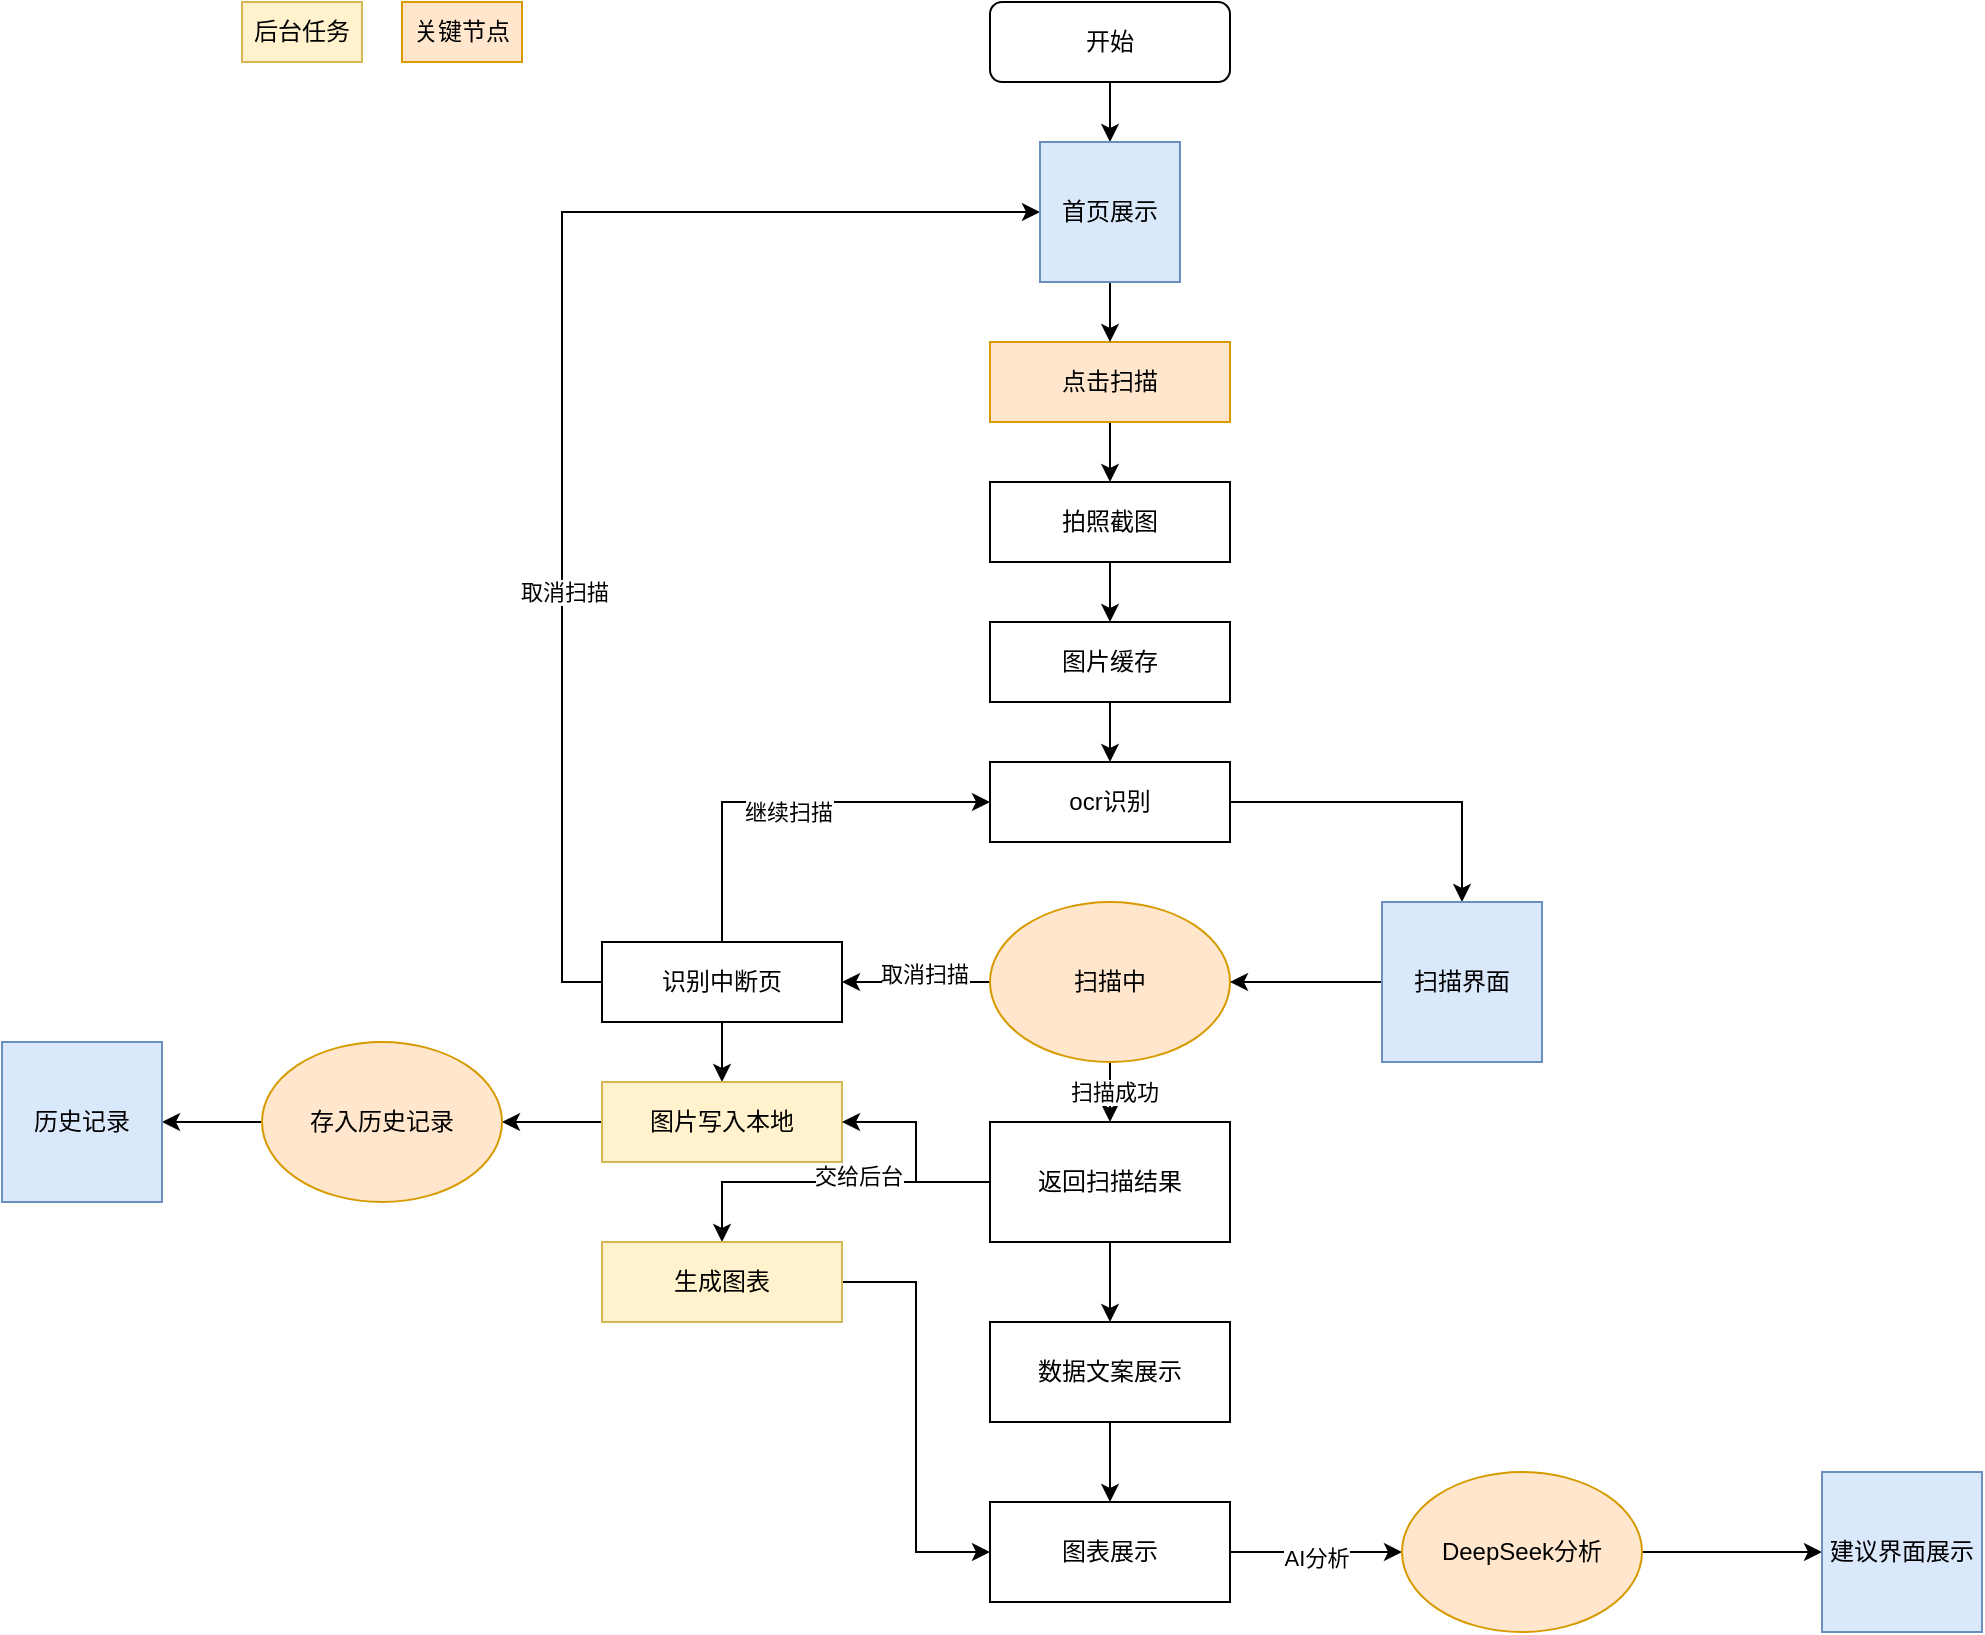 <mxfile version="26.0.16">
  <diagram name="第 1 页" id="ny8IHj76mkpkB_cin0nO">
    <mxGraphModel dx="2261" dy="746" grid="1" gridSize="10" guides="1" tooltips="1" connect="1" arrows="1" fold="1" page="1" pageScale="1" pageWidth="827" pageHeight="1169" math="0" shadow="0">
      <root>
        <mxCell id="0" />
        <mxCell id="1" parent="0" />
        <mxCell id="e0GcYGxdPTeqp4JWLvhb-48" style="edgeStyle=orthogonalEdgeStyle;rounded=0;orthogonalLoop=1;jettySize=auto;html=1;exitX=0.5;exitY=1;exitDx=0;exitDy=0;entryX=0.5;entryY=0;entryDx=0;entryDy=0;" edge="1" parent="1" source="e0GcYGxdPTeqp4JWLvhb-1" target="e0GcYGxdPTeqp4JWLvhb-47">
          <mxGeometry relative="1" as="geometry" />
        </mxCell>
        <mxCell id="e0GcYGxdPTeqp4JWLvhb-1" value="开始" style="rounded=1;whiteSpace=wrap;html=1;" vertex="1" parent="1">
          <mxGeometry x="354" width="120" height="40" as="geometry" />
        </mxCell>
        <mxCell id="e0GcYGxdPTeqp4JWLvhb-6" style="edgeStyle=orthogonalEdgeStyle;rounded=0;orthogonalLoop=1;jettySize=auto;html=1;exitX=0.5;exitY=1;exitDx=0;exitDy=0;entryX=0.5;entryY=0;entryDx=0;entryDy=0;" edge="1" parent="1" source="e0GcYGxdPTeqp4JWLvhb-2" target="e0GcYGxdPTeqp4JWLvhb-3">
          <mxGeometry relative="1" as="geometry" />
        </mxCell>
        <mxCell id="e0GcYGxdPTeqp4JWLvhb-2" value="点击扫描" style="rounded=0;whiteSpace=wrap;html=1;fillColor=#ffe6cc;strokeColor=#d79b00;" vertex="1" parent="1">
          <mxGeometry x="354" y="170" width="120" height="40" as="geometry" />
        </mxCell>
        <mxCell id="e0GcYGxdPTeqp4JWLvhb-7" style="edgeStyle=orthogonalEdgeStyle;rounded=0;orthogonalLoop=1;jettySize=auto;html=1;exitX=0.5;exitY=1;exitDx=0;exitDy=0;entryX=0.5;entryY=0;entryDx=0;entryDy=0;" edge="1" parent="1" source="e0GcYGxdPTeqp4JWLvhb-3" target="e0GcYGxdPTeqp4JWLvhb-4">
          <mxGeometry relative="1" as="geometry" />
        </mxCell>
        <mxCell id="e0GcYGxdPTeqp4JWLvhb-3" value="拍照截图" style="rounded=0;whiteSpace=wrap;html=1;" vertex="1" parent="1">
          <mxGeometry x="354" y="240" width="120" height="40" as="geometry" />
        </mxCell>
        <mxCell id="e0GcYGxdPTeqp4JWLvhb-9" style="edgeStyle=orthogonalEdgeStyle;rounded=0;orthogonalLoop=1;jettySize=auto;html=1;exitX=0.5;exitY=1;exitDx=0;exitDy=0;entryX=0.5;entryY=0;entryDx=0;entryDy=0;" edge="1" parent="1" source="e0GcYGxdPTeqp4JWLvhb-4" target="e0GcYGxdPTeqp4JWLvhb-8">
          <mxGeometry relative="1" as="geometry" />
        </mxCell>
        <mxCell id="e0GcYGxdPTeqp4JWLvhb-4" value="图片缓存" style="rounded=0;whiteSpace=wrap;html=1;" vertex="1" parent="1">
          <mxGeometry x="354" y="310" width="120" height="40" as="geometry" />
        </mxCell>
        <mxCell id="e0GcYGxdPTeqp4JWLvhb-11" style="edgeStyle=orthogonalEdgeStyle;rounded=0;orthogonalLoop=1;jettySize=auto;html=1;exitX=1;exitY=0.5;exitDx=0;exitDy=0;entryX=0.5;entryY=0;entryDx=0;entryDy=0;" edge="1" parent="1" source="e0GcYGxdPTeqp4JWLvhb-8" target="e0GcYGxdPTeqp4JWLvhb-50">
          <mxGeometry relative="1" as="geometry" />
        </mxCell>
        <mxCell id="e0GcYGxdPTeqp4JWLvhb-8" value="ocr识别" style="rounded=0;whiteSpace=wrap;html=1;" vertex="1" parent="1">
          <mxGeometry x="354" y="380" width="120" height="40" as="geometry" />
        </mxCell>
        <mxCell id="e0GcYGxdPTeqp4JWLvhb-13" style="edgeStyle=orthogonalEdgeStyle;rounded=0;orthogonalLoop=1;jettySize=auto;html=1;exitX=0;exitY=0.5;exitDx=0;exitDy=0;entryX=1;entryY=0.5;entryDx=0;entryDy=0;" edge="1" parent="1" source="e0GcYGxdPTeqp4JWLvhb-10" target="e0GcYGxdPTeqp4JWLvhb-12">
          <mxGeometry relative="1" as="geometry" />
        </mxCell>
        <mxCell id="e0GcYGxdPTeqp4JWLvhb-14" value="取消扫描" style="edgeLabel;html=1;align=center;verticalAlign=middle;resizable=0;points=[];" vertex="1" connectable="0" parent="e0GcYGxdPTeqp4JWLvhb-13">
          <mxGeometry x="-0.108" y="-4" relative="1" as="geometry">
            <mxPoint as="offset" />
          </mxGeometry>
        </mxCell>
        <mxCell id="e0GcYGxdPTeqp4JWLvhb-24" style="edgeStyle=orthogonalEdgeStyle;rounded=0;orthogonalLoop=1;jettySize=auto;html=1;exitX=0.5;exitY=1;exitDx=0;exitDy=0;entryX=0.5;entryY=0;entryDx=0;entryDy=0;" edge="1" parent="1" source="e0GcYGxdPTeqp4JWLvhb-10" target="e0GcYGxdPTeqp4JWLvhb-23">
          <mxGeometry relative="1" as="geometry" />
        </mxCell>
        <mxCell id="e0GcYGxdPTeqp4JWLvhb-34" value="扫描成功" style="edgeLabel;html=1;align=center;verticalAlign=middle;resizable=0;points=[];" vertex="1" connectable="0" parent="e0GcYGxdPTeqp4JWLvhb-24">
          <mxGeometry y="2" relative="1" as="geometry">
            <mxPoint as="offset" />
          </mxGeometry>
        </mxCell>
        <mxCell id="e0GcYGxdPTeqp4JWLvhb-10" value="扫描中" style="ellipse;whiteSpace=wrap;html=1;fillColor=#ffe6cc;strokeColor=#d79b00;" vertex="1" parent="1">
          <mxGeometry x="354" y="450" width="120" height="80" as="geometry" />
        </mxCell>
        <mxCell id="e0GcYGxdPTeqp4JWLvhb-15" style="edgeStyle=orthogonalEdgeStyle;rounded=0;orthogonalLoop=1;jettySize=auto;html=1;exitX=0.5;exitY=0;exitDx=0;exitDy=0;entryX=0;entryY=0.5;entryDx=0;entryDy=0;" edge="1" parent="1" source="e0GcYGxdPTeqp4JWLvhb-12" target="e0GcYGxdPTeqp4JWLvhb-8">
          <mxGeometry relative="1" as="geometry" />
        </mxCell>
        <mxCell id="e0GcYGxdPTeqp4JWLvhb-16" value="继续扫描" style="edgeLabel;html=1;align=center;verticalAlign=middle;resizable=0;points=[];" vertex="1" connectable="0" parent="e0GcYGxdPTeqp4JWLvhb-15">
          <mxGeometry x="0.01" y="-5" relative="1" as="geometry">
            <mxPoint as="offset" />
          </mxGeometry>
        </mxCell>
        <mxCell id="e0GcYGxdPTeqp4JWLvhb-17" style="edgeStyle=orthogonalEdgeStyle;rounded=0;orthogonalLoop=1;jettySize=auto;html=1;exitX=0;exitY=0.5;exitDx=0;exitDy=0;entryX=0;entryY=0.5;entryDx=0;entryDy=0;" edge="1" parent="1" source="e0GcYGxdPTeqp4JWLvhb-12" target="e0GcYGxdPTeqp4JWLvhb-47">
          <mxGeometry relative="1" as="geometry" />
        </mxCell>
        <mxCell id="e0GcYGxdPTeqp4JWLvhb-18" value="取消扫描" style="edgeLabel;html=1;align=center;verticalAlign=middle;resizable=0;points=[];" vertex="1" connectable="0" parent="e0GcYGxdPTeqp4JWLvhb-17">
          <mxGeometry x="-0.331" y="-1" relative="1" as="geometry">
            <mxPoint as="offset" />
          </mxGeometry>
        </mxCell>
        <mxCell id="e0GcYGxdPTeqp4JWLvhb-20" style="edgeStyle=orthogonalEdgeStyle;rounded=0;orthogonalLoop=1;jettySize=auto;html=1;exitX=0.5;exitY=1;exitDx=0;exitDy=0;entryX=0.5;entryY=0;entryDx=0;entryDy=0;" edge="1" parent="1" source="e0GcYGxdPTeqp4JWLvhb-12" target="e0GcYGxdPTeqp4JWLvhb-19">
          <mxGeometry relative="1" as="geometry" />
        </mxCell>
        <mxCell id="e0GcYGxdPTeqp4JWLvhb-12" value="识别中断页" style="rounded=0;whiteSpace=wrap;html=1;" vertex="1" parent="1">
          <mxGeometry x="160" y="470" width="120" height="40" as="geometry" />
        </mxCell>
        <mxCell id="e0GcYGxdPTeqp4JWLvhb-37" style="edgeStyle=orthogonalEdgeStyle;rounded=0;orthogonalLoop=1;jettySize=auto;html=1;exitX=0;exitY=0.5;exitDx=0;exitDy=0;entryX=1;entryY=0.5;entryDx=0;entryDy=0;" edge="1" parent="1" source="e0GcYGxdPTeqp4JWLvhb-19" target="e0GcYGxdPTeqp4JWLvhb-36">
          <mxGeometry relative="1" as="geometry" />
        </mxCell>
        <mxCell id="e0GcYGxdPTeqp4JWLvhb-19" value="图片写入本地" style="rounded=0;whiteSpace=wrap;html=1;fillColor=#fff2cc;strokeColor=#d6b656;" vertex="1" parent="1">
          <mxGeometry x="160" y="540" width="120" height="40" as="geometry" />
        </mxCell>
        <mxCell id="e0GcYGxdPTeqp4JWLvhb-21" value="关键节点" style="rounded=0;whiteSpace=wrap;html=1;fillColor=#ffe6cc;strokeColor=#d79b00;" vertex="1" parent="1">
          <mxGeometry x="60" width="60" height="30" as="geometry" />
        </mxCell>
        <mxCell id="e0GcYGxdPTeqp4JWLvhb-22" value="后台任务" style="rounded=0;whiteSpace=wrap;html=1;fillColor=#fff2cc;strokeColor=#d6b656;" vertex="1" parent="1">
          <mxGeometry x="-20" width="60" height="30" as="geometry" />
        </mxCell>
        <mxCell id="e0GcYGxdPTeqp4JWLvhb-26" style="edgeStyle=orthogonalEdgeStyle;rounded=0;orthogonalLoop=1;jettySize=auto;html=1;exitX=0;exitY=0.5;exitDx=0;exitDy=0;entryX=0.5;entryY=0;entryDx=0;entryDy=0;" edge="1" parent="1" source="e0GcYGxdPTeqp4JWLvhb-23" target="e0GcYGxdPTeqp4JWLvhb-25">
          <mxGeometry relative="1" as="geometry" />
        </mxCell>
        <mxCell id="e0GcYGxdPTeqp4JWLvhb-30" value="交给后台" style="edgeLabel;html=1;align=center;verticalAlign=middle;resizable=0;points=[];" vertex="1" connectable="0" parent="e0GcYGxdPTeqp4JWLvhb-26">
          <mxGeometry x="-0.195" y="-3" relative="1" as="geometry">
            <mxPoint as="offset" />
          </mxGeometry>
        </mxCell>
        <mxCell id="e0GcYGxdPTeqp4JWLvhb-32" style="edgeStyle=orthogonalEdgeStyle;rounded=0;orthogonalLoop=1;jettySize=auto;html=1;exitX=0.5;exitY=1;exitDx=0;exitDy=0;entryX=0.5;entryY=0;entryDx=0;entryDy=0;" edge="1" parent="1" source="e0GcYGxdPTeqp4JWLvhb-23" target="e0GcYGxdPTeqp4JWLvhb-31">
          <mxGeometry relative="1" as="geometry" />
        </mxCell>
        <mxCell id="e0GcYGxdPTeqp4JWLvhb-35" style="edgeStyle=orthogonalEdgeStyle;rounded=0;orthogonalLoop=1;jettySize=auto;html=1;exitX=0;exitY=0.5;exitDx=0;exitDy=0;entryX=1;entryY=0.5;entryDx=0;entryDy=0;" edge="1" parent="1" source="e0GcYGxdPTeqp4JWLvhb-23" target="e0GcYGxdPTeqp4JWLvhb-19">
          <mxGeometry relative="1" as="geometry" />
        </mxCell>
        <mxCell id="e0GcYGxdPTeqp4JWLvhb-23" value="返回扫描结果" style="rounded=0;whiteSpace=wrap;html=1;" vertex="1" parent="1">
          <mxGeometry x="354" y="560" width="120" height="60" as="geometry" />
        </mxCell>
        <mxCell id="e0GcYGxdPTeqp4JWLvhb-28" style="edgeStyle=orthogonalEdgeStyle;rounded=0;orthogonalLoop=1;jettySize=auto;html=1;exitX=1;exitY=0.5;exitDx=0;exitDy=0;entryX=0;entryY=0.5;entryDx=0;entryDy=0;" edge="1" parent="1" source="e0GcYGxdPTeqp4JWLvhb-25" target="e0GcYGxdPTeqp4JWLvhb-27">
          <mxGeometry relative="1" as="geometry" />
        </mxCell>
        <mxCell id="e0GcYGxdPTeqp4JWLvhb-25" value="生成图表" style="rounded=0;whiteSpace=wrap;html=1;fillColor=#fff2cc;strokeColor=#d6b656;" vertex="1" parent="1">
          <mxGeometry x="160" y="620" width="120" height="40" as="geometry" />
        </mxCell>
        <mxCell id="e0GcYGxdPTeqp4JWLvhb-39" style="edgeStyle=orthogonalEdgeStyle;rounded=0;orthogonalLoop=1;jettySize=auto;html=1;exitX=1;exitY=0.5;exitDx=0;exitDy=0;entryX=0;entryY=0.5;entryDx=0;entryDy=0;" edge="1" parent="1" source="e0GcYGxdPTeqp4JWLvhb-27" target="e0GcYGxdPTeqp4JWLvhb-38">
          <mxGeometry relative="1" as="geometry" />
        </mxCell>
        <mxCell id="e0GcYGxdPTeqp4JWLvhb-40" value="AI分析" style="edgeLabel;html=1;align=center;verticalAlign=middle;resizable=0;points=[];" vertex="1" connectable="0" parent="e0GcYGxdPTeqp4JWLvhb-39">
          <mxGeometry y="-3" relative="1" as="geometry">
            <mxPoint as="offset" />
          </mxGeometry>
        </mxCell>
        <mxCell id="e0GcYGxdPTeqp4JWLvhb-27" value="图表展示" style="rounded=0;whiteSpace=wrap;html=1;" vertex="1" parent="1">
          <mxGeometry x="354" y="750" width="120" height="50" as="geometry" />
        </mxCell>
        <mxCell id="e0GcYGxdPTeqp4JWLvhb-33" style="edgeStyle=orthogonalEdgeStyle;rounded=0;orthogonalLoop=1;jettySize=auto;html=1;exitX=0.5;exitY=1;exitDx=0;exitDy=0;entryX=0.5;entryY=0;entryDx=0;entryDy=0;" edge="1" parent="1" source="e0GcYGxdPTeqp4JWLvhb-31" target="e0GcYGxdPTeqp4JWLvhb-27">
          <mxGeometry relative="1" as="geometry" />
        </mxCell>
        <mxCell id="e0GcYGxdPTeqp4JWLvhb-31" value="数据文案展示" style="rounded=0;whiteSpace=wrap;html=1;" vertex="1" parent="1">
          <mxGeometry x="354" y="660" width="120" height="50" as="geometry" />
        </mxCell>
        <mxCell id="e0GcYGxdPTeqp4JWLvhb-53" style="edgeStyle=orthogonalEdgeStyle;rounded=0;orthogonalLoop=1;jettySize=auto;html=1;exitX=0;exitY=0.5;exitDx=0;exitDy=0;entryX=1;entryY=0.5;entryDx=0;entryDy=0;" edge="1" parent="1" source="e0GcYGxdPTeqp4JWLvhb-36" target="e0GcYGxdPTeqp4JWLvhb-52">
          <mxGeometry relative="1" as="geometry" />
        </mxCell>
        <mxCell id="e0GcYGxdPTeqp4JWLvhb-36" value="存入历史记录" style="ellipse;whiteSpace=wrap;html=1;fillColor=#ffe6cc;strokeColor=#d79b00;" vertex="1" parent="1">
          <mxGeometry x="-10" y="520" width="120" height="80" as="geometry" />
        </mxCell>
        <mxCell id="e0GcYGxdPTeqp4JWLvhb-46" style="edgeStyle=orthogonalEdgeStyle;rounded=0;orthogonalLoop=1;jettySize=auto;html=1;exitX=1;exitY=0.5;exitDx=0;exitDy=0;entryX=0;entryY=0.5;entryDx=0;entryDy=0;" edge="1" parent="1" source="e0GcYGxdPTeqp4JWLvhb-38" target="e0GcYGxdPTeqp4JWLvhb-45">
          <mxGeometry relative="1" as="geometry" />
        </mxCell>
        <mxCell id="e0GcYGxdPTeqp4JWLvhb-38" value="DeepSeek分析" style="ellipse;whiteSpace=wrap;html=1;fillColor=#ffe6cc;strokeColor=#d79b00;" vertex="1" parent="1">
          <mxGeometry x="560" y="735" width="120" height="80" as="geometry" />
        </mxCell>
        <mxCell id="e0GcYGxdPTeqp4JWLvhb-45" value="建议界面展示" style="whiteSpace=wrap;html=1;aspect=fixed;fillColor=#dae8fc;strokeColor=#6c8ebf;" vertex="1" parent="1">
          <mxGeometry x="770" y="735" width="80" height="80" as="geometry" />
        </mxCell>
        <mxCell id="e0GcYGxdPTeqp4JWLvhb-49" style="edgeStyle=orthogonalEdgeStyle;rounded=0;orthogonalLoop=1;jettySize=auto;html=1;exitX=0.5;exitY=1;exitDx=0;exitDy=0;entryX=0.5;entryY=0;entryDx=0;entryDy=0;" edge="1" parent="1" source="e0GcYGxdPTeqp4JWLvhb-47" target="e0GcYGxdPTeqp4JWLvhb-2">
          <mxGeometry relative="1" as="geometry" />
        </mxCell>
        <mxCell id="e0GcYGxdPTeqp4JWLvhb-47" value="首页展示" style="whiteSpace=wrap;html=1;aspect=fixed;fillColor=#dae8fc;strokeColor=#6c8ebf;" vertex="1" parent="1">
          <mxGeometry x="379" y="70" width="70" height="70" as="geometry" />
        </mxCell>
        <mxCell id="e0GcYGxdPTeqp4JWLvhb-51" style="edgeStyle=orthogonalEdgeStyle;rounded=0;orthogonalLoop=1;jettySize=auto;html=1;exitX=0;exitY=0.5;exitDx=0;exitDy=0;entryX=1;entryY=0.5;entryDx=0;entryDy=0;" edge="1" parent="1" source="e0GcYGxdPTeqp4JWLvhb-50" target="e0GcYGxdPTeqp4JWLvhb-10">
          <mxGeometry relative="1" as="geometry" />
        </mxCell>
        <mxCell id="e0GcYGxdPTeqp4JWLvhb-50" value="扫描界面" style="whiteSpace=wrap;html=1;aspect=fixed;fillColor=#dae8fc;strokeColor=#6c8ebf;" vertex="1" parent="1">
          <mxGeometry x="550" y="450" width="80" height="80" as="geometry" />
        </mxCell>
        <mxCell id="e0GcYGxdPTeqp4JWLvhb-52" value="历史记录" style="whiteSpace=wrap;html=1;aspect=fixed;fillColor=#dae8fc;strokeColor=#6c8ebf;" vertex="1" parent="1">
          <mxGeometry x="-140" y="520" width="80" height="80" as="geometry" />
        </mxCell>
      </root>
    </mxGraphModel>
  </diagram>
</mxfile>
